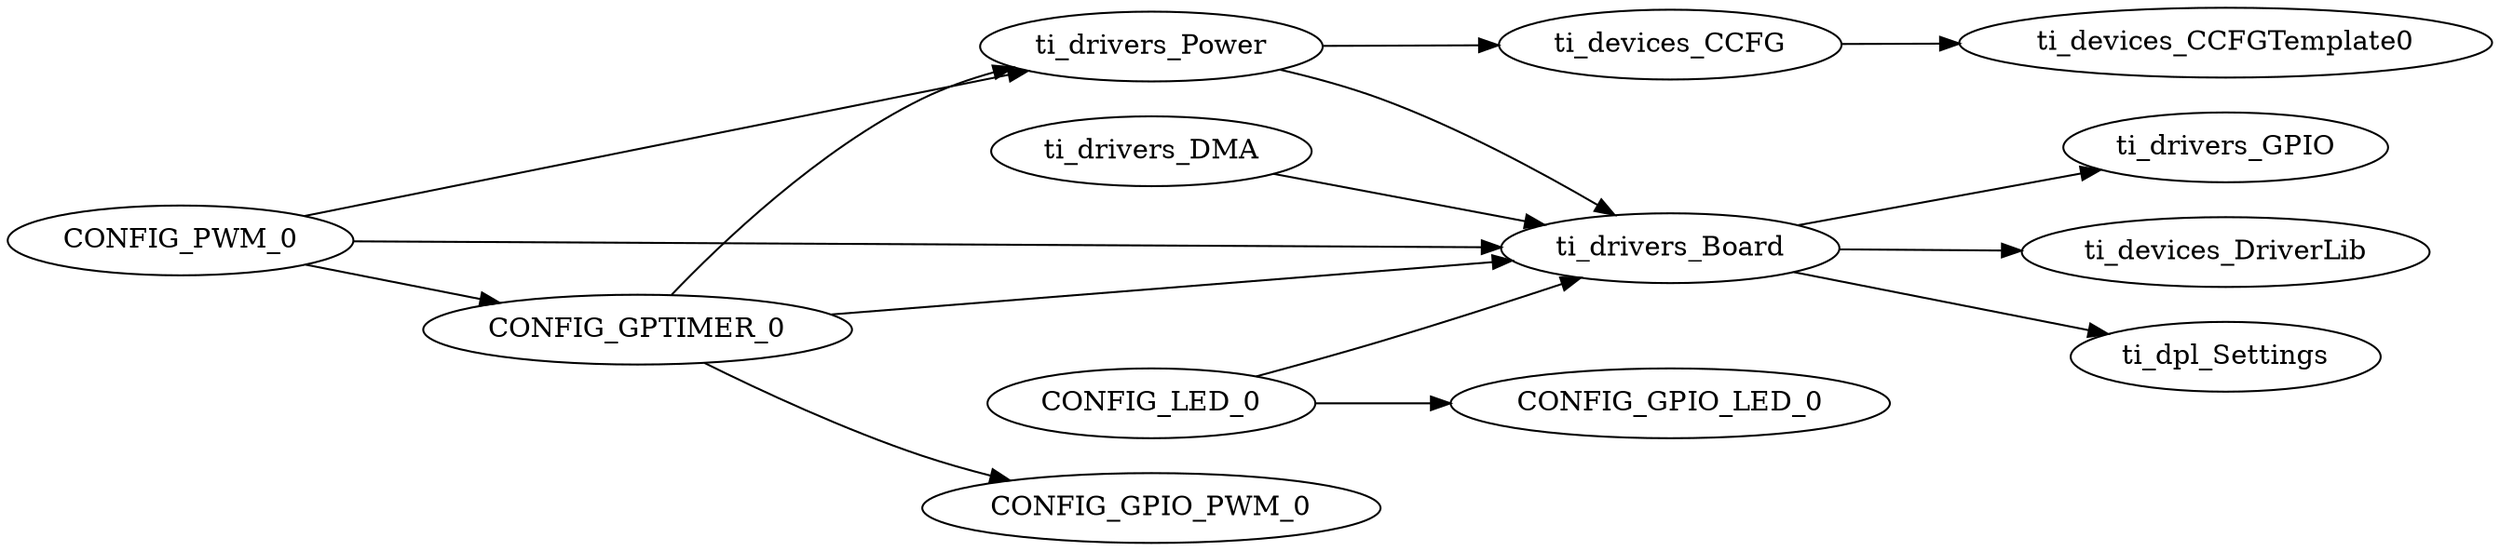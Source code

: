 digraph Model
{
    graph[rankdir=LR]

    // mod.$name=/ti/devices/CCFG
    ti_devices_CCFG -> ti_devices_CCFGTemplate0

    // mod.$name=/ti/devices/CCFGTemplate

    // mod.$name=/ti/devices/DriverLib

    // mod.$name=/ti/dpl/Settings

    // mod.$name=/ti/drivers/Board
    ti_drivers_Board -> ti_drivers_GPIO
    ti_drivers_Board -> ti_devices_DriverLib
    ti_drivers_Board -> ti_dpl_Settings

    // mod.$name=/ti/drivers/DMA
    ti_drivers_DMA -> ti_drivers_Board

    // mod.$name=/ti/drivers/GPIO

    // mod.$name=/ti/drivers/PWM
    CONFIG_PWM_0 -> ti_drivers_Power
    CONFIG_PWM_0 -> ti_drivers_Board
    CONFIG_PWM_0 -> CONFIG_GPTIMER_0

    // mod.$name=/ti/drivers/Power
    ti_drivers_Power -> ti_devices_CCFG
    ti_drivers_Power -> ti_drivers_Board

    // mod.$name=/ti/drivers/apps/LED
    CONFIG_LED_0 -> ti_drivers_Board
    CONFIG_LED_0 -> CONFIG_GPIO_LED_0

    // mod.$name=/ti/drivers/timer/GPTimerCC26XX
    CONFIG_GPTIMER_0 -> ti_drivers_Power
    CONFIG_GPTIMER_0 -> ti_drivers_Board
    CONFIG_GPTIMER_0 -> CONFIG_GPIO_PWM_0
}
